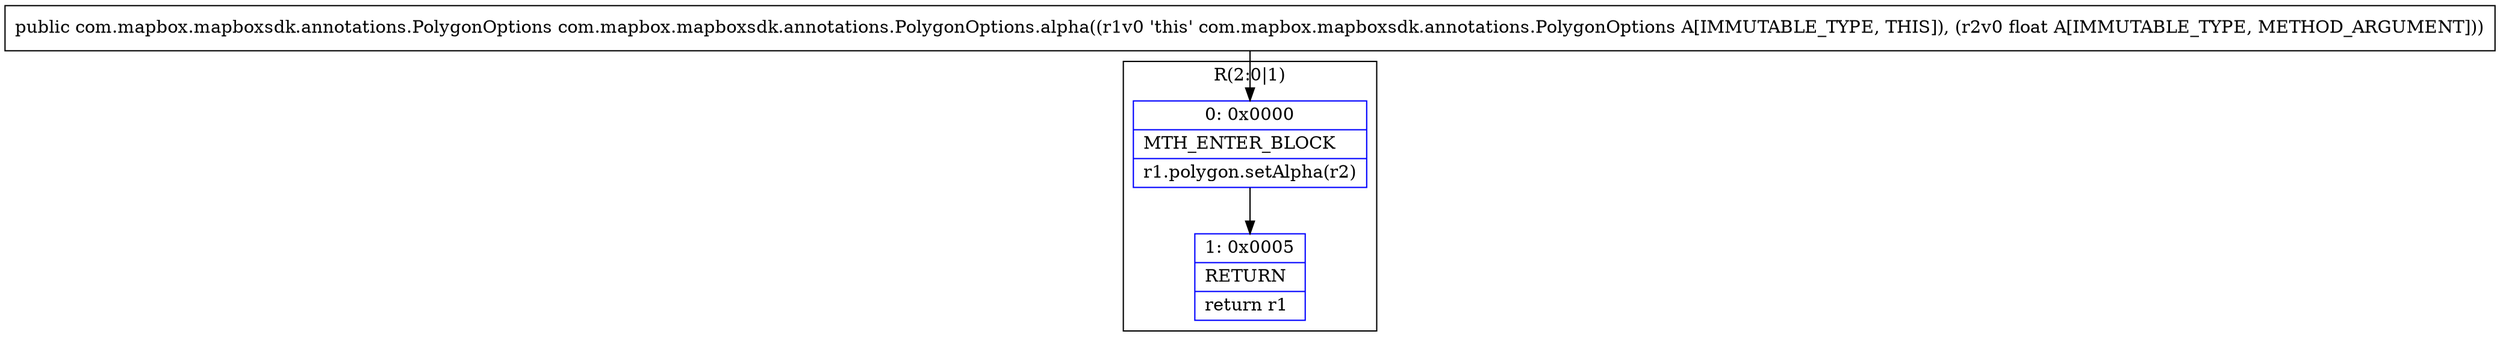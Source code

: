 digraph "CFG forcom.mapbox.mapboxsdk.annotations.PolygonOptions.alpha(F)Lcom\/mapbox\/mapboxsdk\/annotations\/PolygonOptions;" {
subgraph cluster_Region_918298258 {
label = "R(2:0|1)";
node [shape=record,color=blue];
Node_0 [shape=record,label="{0\:\ 0x0000|MTH_ENTER_BLOCK\l|r1.polygon.setAlpha(r2)\l}"];
Node_1 [shape=record,label="{1\:\ 0x0005|RETURN\l|return r1\l}"];
}
MethodNode[shape=record,label="{public com.mapbox.mapboxsdk.annotations.PolygonOptions com.mapbox.mapboxsdk.annotations.PolygonOptions.alpha((r1v0 'this' com.mapbox.mapboxsdk.annotations.PolygonOptions A[IMMUTABLE_TYPE, THIS]), (r2v0 float A[IMMUTABLE_TYPE, METHOD_ARGUMENT])) }"];
MethodNode -> Node_0;
Node_0 -> Node_1;
}

